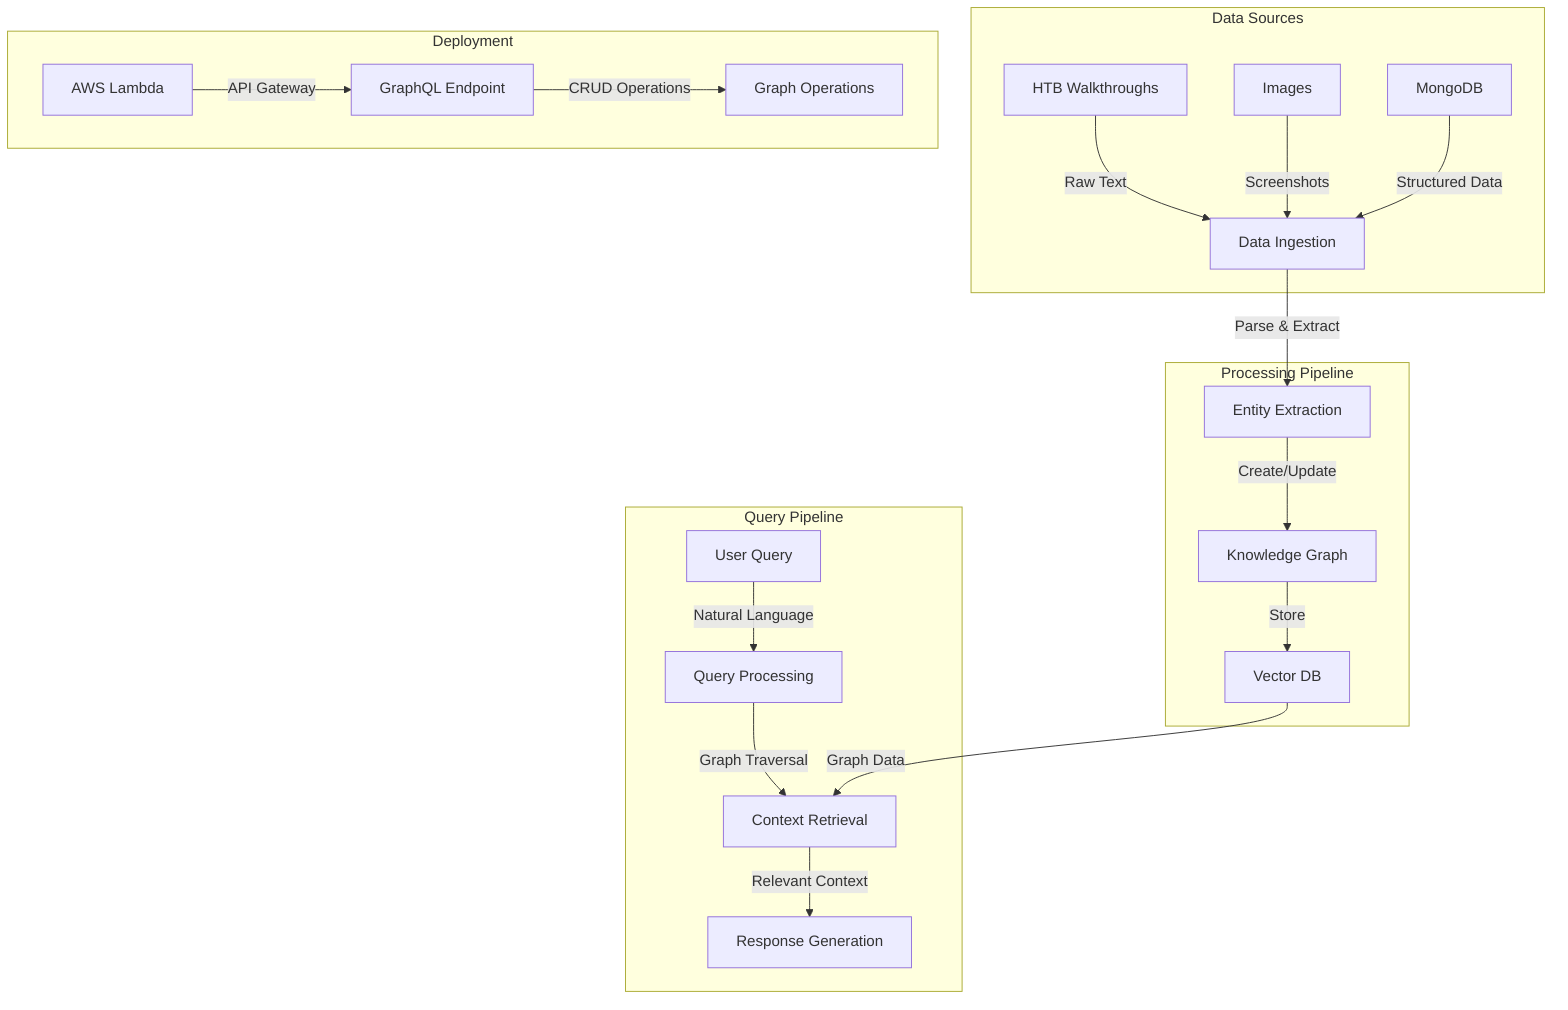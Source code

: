 graph TD
    subgraph Data Sources
        A[HTB Walkthroughs] -->|Raw Text| B[Data Ingestion]
        C[Images] -->|Screenshots| B
        D[MongoDB] -->|Structured Data| B
    end

    subgraph Processing Pipeline
        B -->|Parse & Extract| E[Entity Extraction]
        E -->|Create/Update| F[Knowledge Graph]
        F -->|Store| G[Vector DB]
    end

    subgraph Query Pipeline
        H[User Query] -->|Natural Language| I[Query Processing]
        I -->|Graph Traversal| J[Context Retrieval]
        J -->|Relevant Context| K[Response Generation]
        G -->|Graph Data| J
    end

    subgraph Deployment
        L[AWS Lambda] -->|API Gateway| M[GraphQL Endpoint]
        M -->|CRUD Operations| N[Graph Operations]
    end